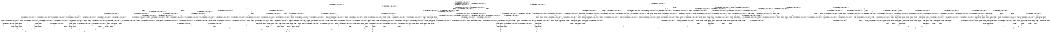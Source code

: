 digraph BCG {
size = "7, 10.5";
center = TRUE;
node [shape = circle];
0 [peripheries = 2];
0 -> 1 [label = "EX !0 !ATOMIC_EXCH_BRANCH (1, +1, TRUE, +0, 2, TRUE) !{0, 1, 2}"];
0 -> 2 [label = "EX !2 !ATOMIC_EXCH_BRANCH (1, +0, TRUE, +0, 1, TRUE) !{0, 1, 2}"];
0 -> 3 [label = "EX !1 !ATOMIC_EXCH_BRANCH (1, +0, FALSE, +0, 3, TRUE) !{0, 1, 2}"];
0 -> 4 [label = "EX !0 !ATOMIC_EXCH_BRANCH (1, +1, TRUE, +0, 2, TRUE) !{0, 1, 2}"];
1 -> 5 [label = "EX !2 !ATOMIC_EXCH_BRANCH (1, +0, TRUE, +0, 1, FALSE) !{0, 1, 2}"];
1 -> 6 [label = "EX !1 !ATOMIC_EXCH_BRANCH (1, +0, FALSE, +0, 3, FALSE) !{0, 1, 2}"];
1 -> 7 [label = "TERMINATE !0"];
2 -> 2 [label = "EX !2 !ATOMIC_EXCH_BRANCH (1, +0, TRUE, +0, 1, TRUE) !{0, 1, 2}"];
2 -> 8 [label = "EX !0 !ATOMIC_EXCH_BRANCH (1, +1, TRUE, +0, 2, TRUE) !{0, 1, 2}"];
2 -> 9 [label = "EX !1 !ATOMIC_EXCH_BRANCH (1, +0, FALSE, +0, 3, TRUE) !{0, 1, 2}"];
2 -> 10 [label = "EX !0 !ATOMIC_EXCH_BRANCH (1, +1, TRUE, +0, 2, TRUE) !{0, 1, 2}"];
3 -> 11 [label = "EX !0 !ATOMIC_EXCH_BRANCH (1, +1, TRUE, +0, 2, TRUE) !{0, 1, 2}"];
3 -> 12 [label = "EX !2 !ATOMIC_EXCH_BRANCH (1, +0, TRUE, +0, 1, TRUE) !{0, 1, 2}"];
3 -> 13 [label = "TERMINATE !1"];
3 -> 14 [label = "EX !0 !ATOMIC_EXCH_BRANCH (1, +1, TRUE, +0, 2, TRUE) !{0, 1, 2}"];
4 -> 15 [label = "EX !1 !ATOMIC_EXCH_BRANCH (1, +0, FALSE, +0, 3, FALSE) !{0, 1, 2}"];
4 -> 16 [label = "EX !2 !ATOMIC_EXCH_BRANCH (1, +0, TRUE, +0, 1, FALSE) !{0, 1, 2}"];
4 -> 17 [label = "EX !1 !ATOMIC_EXCH_BRANCH (1, +0, FALSE, +0, 3, FALSE) !{0, 1, 2}"];
4 -> 18 [label = "TERMINATE !0"];
5 -> 19 [label = "EX !1 !ATOMIC_EXCH_BRANCH (1, +0, FALSE, +0, 3, TRUE) !{0, 1, 2}"];
5 -> 20 [label = "TERMINATE !0"];
5 -> 21 [label = "TERMINATE !2"];
6 -> 22 [label = "EX !1 !ATOMIC_EXCH_BRANCH (1, +1, TRUE, +0, 3, FALSE) !{0, 1, 2}"];
6 -> 23 [label = "EX !2 !ATOMIC_EXCH_BRANCH (1, +0, TRUE, +0, 1, FALSE) !{0, 1, 2}"];
6 -> 24 [label = "TERMINATE !0"];
7 -> 25 [label = "EX !2 !ATOMIC_EXCH_BRANCH (1, +0, TRUE, +0, 1, FALSE) !{1, 2}"];
7 -> 26 [label = "EX !1 !ATOMIC_EXCH_BRANCH (1, +0, FALSE, +0, 3, FALSE) !{1, 2}"];
7 -> 27 [label = "EX !1 !ATOMIC_EXCH_BRANCH (1, +0, FALSE, +0, 3, FALSE) !{1, 2}"];
8 -> 5 [label = "EX !2 !ATOMIC_EXCH_BRANCH (1, +0, TRUE, +0, 1, FALSE) !{0, 1, 2}"];
8 -> 28 [label = "EX !1 !ATOMIC_EXCH_BRANCH (1, +0, FALSE, +0, 3, FALSE) !{0, 1, 2}"];
8 -> 29 [label = "TERMINATE !0"];
9 -> 12 [label = "EX !2 !ATOMIC_EXCH_BRANCH (1, +0, TRUE, +0, 1, TRUE) !{0, 1, 2}"];
9 -> 30 [label = "EX !0 !ATOMIC_EXCH_BRANCH (1, +1, TRUE, +0, 2, TRUE) !{0, 1, 2}"];
9 -> 31 [label = "TERMINATE !1"];
9 -> 32 [label = "EX !0 !ATOMIC_EXCH_BRANCH (1, +1, TRUE, +0, 2, TRUE) !{0, 1, 2}"];
10 -> 33 [label = "EX !1 !ATOMIC_EXCH_BRANCH (1, +0, FALSE, +0, 3, FALSE) !{0, 1, 2}"];
10 -> 16 [label = "EX !2 !ATOMIC_EXCH_BRANCH (1, +0, TRUE, +0, 1, FALSE) !{0, 1, 2}"];
10 -> 34 [label = "EX !1 !ATOMIC_EXCH_BRANCH (1, +0, FALSE, +0, 3, FALSE) !{0, 1, 2}"];
10 -> 35 [label = "TERMINATE !0"];
11 -> 36 [label = "EX !2 !ATOMIC_EXCH_BRANCH (1, +0, TRUE, +0, 1, FALSE) !{0, 1, 2}"];
11 -> 37 [label = "TERMINATE !0"];
11 -> 38 [label = "TERMINATE !1"];
12 -> 12 [label = "EX !2 !ATOMIC_EXCH_BRANCH (1, +0, TRUE, +0, 1, TRUE) !{0, 1, 2}"];
12 -> 30 [label = "EX !0 !ATOMIC_EXCH_BRANCH (1, +1, TRUE, +0, 2, TRUE) !{0, 1, 2}"];
12 -> 31 [label = "TERMINATE !1"];
12 -> 32 [label = "EX !0 !ATOMIC_EXCH_BRANCH (1, +1, TRUE, +0, 2, TRUE) !{0, 1, 2}"];
13 -> 39 [label = "EX !0 !ATOMIC_EXCH_BRANCH (1, +1, TRUE, +0, 2, TRUE) !{0, 2}"];
13 -> 40 [label = "EX !2 !ATOMIC_EXCH_BRANCH (1, +0, TRUE, +0, 1, TRUE) !{0, 2}"];
13 -> 41 [label = "EX !0 !ATOMIC_EXCH_BRANCH (1, +1, TRUE, +0, 2, TRUE) !{0, 2}"];
14 -> 42 [label = "EX !2 !ATOMIC_EXCH_BRANCH (1, +0, TRUE, +0, 1, FALSE) !{0, 1, 2}"];
14 -> 43 [label = "TERMINATE !0"];
14 -> 44 [label = "TERMINATE !1"];
15 -> 45 [label = "EX !2 !ATOMIC_EXCH_BRANCH (1, +0, TRUE, +0, 1, FALSE) !{0, 1, 2}"];
15 -> 46 [label = "EX !1 !ATOMIC_EXCH_BRANCH (1, +1, TRUE, +0, 3, FALSE) !{0, 1, 2}"];
15 -> 47 [label = "EX !2 !ATOMIC_EXCH_BRANCH (1, +0, TRUE, +0, 1, FALSE) !{0, 1, 2}"];
15 -> 48 [label = "TERMINATE !0"];
16 -> 49 [label = "EX !1 !ATOMIC_EXCH_BRANCH (1, +0, FALSE, +0, 3, TRUE) !{0, 1, 2}"];
16 -> 50 [label = "EX !1 !ATOMIC_EXCH_BRANCH (1, +0, FALSE, +0, 3, TRUE) !{0, 1, 2}"];
16 -> 51 [label = "TERMINATE !0"];
16 -> 52 [label = "TERMINATE !2"];
17 -> 46 [label = "EX !1 !ATOMIC_EXCH_BRANCH (1, +1, TRUE, +0, 3, FALSE) !{0, 1, 2}"];
17 -> 53 [label = "EX !1 !ATOMIC_EXCH_BRANCH (1, +1, TRUE, +0, 3, FALSE) !{0, 1, 2}"];
17 -> 54 [label = "EX !2 !ATOMIC_EXCH_BRANCH (1, +0, TRUE, +0, 1, FALSE) !{0, 1, 2}"];
17 -> 55 [label = "TERMINATE !0"];
18 -> 56 [label = "EX !2 !ATOMIC_EXCH_BRANCH (1, +0, TRUE, +0, 1, FALSE) !{1, 2}"];
18 -> 57 [label = "EX !1 !ATOMIC_EXCH_BRANCH (1, +0, FALSE, +0, 3, FALSE) !{1, 2}"];
19 -> 58 [label = "TERMINATE !0"];
19 -> 59 [label = "TERMINATE !2"];
19 -> 60 [label = "TERMINATE !1"];
20 -> 61 [label = "EX !1 !ATOMIC_EXCH_BRANCH (1, +0, FALSE, +0, 3, TRUE) !{1, 2}"];
20 -> 62 [label = "TERMINATE !2"];
20 -> 63 [label = "EX !1 !ATOMIC_EXCH_BRANCH (1, +0, FALSE, +0, 3, TRUE) !{1, 2}"];
21 -> 64 [label = "EX !1 !ATOMIC_EXCH_BRANCH (1, +0, FALSE, +0, 3, TRUE) !{0, 1}"];
21 -> 62 [label = "TERMINATE !0"];
22 -> 36 [label = "EX !2 !ATOMIC_EXCH_BRANCH (1, +0, TRUE, +0, 1, FALSE) !{0, 1, 2}"];
22 -> 37 [label = "TERMINATE !0"];
22 -> 38 [label = "TERMINATE !1"];
23 -> 65 [label = "EX !1 !ATOMIC_EXCH_BRANCH (1, +1, TRUE, +0, 3, TRUE) !{0, 1, 2}"];
23 -> 66 [label = "TERMINATE !0"];
23 -> 67 [label = "TERMINATE !2"];
24 -> 68 [label = "EX !1 !ATOMIC_EXCH_BRANCH (1, +1, TRUE, +0, 3, FALSE) !{1, 2}"];
24 -> 69 [label = "EX !2 !ATOMIC_EXCH_BRANCH (1, +0, TRUE, +0, 1, FALSE) !{1, 2}"];
24 -> 70 [label = "EX !1 !ATOMIC_EXCH_BRANCH (1, +1, TRUE, +0, 3, FALSE) !{1, 2}"];
25 -> 61 [label = "EX !1 !ATOMIC_EXCH_BRANCH (1, +0, FALSE, +0, 3, TRUE) !{1, 2}"];
25 -> 62 [label = "TERMINATE !2"];
25 -> 63 [label = "EX !1 !ATOMIC_EXCH_BRANCH (1, +0, FALSE, +0, 3, TRUE) !{1, 2}"];
26 -> 68 [label = "EX !1 !ATOMIC_EXCH_BRANCH (1, +1, TRUE, +0, 3, FALSE) !{1, 2}"];
26 -> 69 [label = "EX !2 !ATOMIC_EXCH_BRANCH (1, +0, TRUE, +0, 1, FALSE) !{1, 2}"];
26 -> 70 [label = "EX !1 !ATOMIC_EXCH_BRANCH (1, +1, TRUE, +0, 3, FALSE) !{1, 2}"];
27 -> 71 [label = "EX !2 !ATOMIC_EXCH_BRANCH (1, +0, TRUE, +0, 1, FALSE) !{1, 2}"];
27 -> 70 [label = "EX !1 !ATOMIC_EXCH_BRANCH (1, +1, TRUE, +0, 3, FALSE) !{1, 2}"];
27 -> 72 [label = "EX !2 !ATOMIC_EXCH_BRANCH (1, +0, TRUE, +0, 1, FALSE) !{1, 2}"];
28 -> 73 [label = "EX !1 !ATOMIC_EXCH_BRANCH (1, +1, TRUE, +0, 3, FALSE) !{0, 1, 2}"];
28 -> 23 [label = "EX !2 !ATOMIC_EXCH_BRANCH (1, +0, TRUE, +0, 1, FALSE) !{0, 1, 2}"];
28 -> 74 [label = "TERMINATE !0"];
29 -> 25 [label = "EX !2 !ATOMIC_EXCH_BRANCH (1, +0, TRUE, +0, 1, FALSE) !{1, 2}"];
29 -> 75 [label = "EX !1 !ATOMIC_EXCH_BRANCH (1, +0, FALSE, +0, 3, FALSE) !{1, 2}"];
29 -> 76 [label = "EX !1 !ATOMIC_EXCH_BRANCH (1, +0, FALSE, +0, 3, FALSE) !{1, 2}"];
30 -> 36 [label = "EX !2 !ATOMIC_EXCH_BRANCH (1, +0, TRUE, +0, 1, FALSE) !{0, 1, 2}"];
30 -> 77 [label = "TERMINATE !0"];
30 -> 78 [label = "TERMINATE !1"];
31 -> 40 [label = "EX !2 !ATOMIC_EXCH_BRANCH (1, +0, TRUE, +0, 1, TRUE) !{0, 2}"];
31 -> 79 [label = "EX !0 !ATOMIC_EXCH_BRANCH (1, +1, TRUE, +0, 2, TRUE) !{0, 2}"];
31 -> 80 [label = "EX !0 !ATOMIC_EXCH_BRANCH (1, +1, TRUE, +0, 2, TRUE) !{0, 2}"];
32 -> 42 [label = "EX !2 !ATOMIC_EXCH_BRANCH (1, +0, TRUE, +0, 1, FALSE) !{0, 1, 2}"];
32 -> 81 [label = "TERMINATE !0"];
32 -> 82 [label = "TERMINATE !1"];
33 -> 45 [label = "EX !2 !ATOMIC_EXCH_BRANCH (1, +0, TRUE, +0, 1, FALSE) !{0, 1, 2}"];
33 -> 83 [label = "EX !1 !ATOMIC_EXCH_BRANCH (1, +1, TRUE, +0, 3, FALSE) !{0, 1, 2}"];
33 -> 47 [label = "EX !2 !ATOMIC_EXCH_BRANCH (1, +0, TRUE, +0, 1, FALSE) !{0, 1, 2}"];
33 -> 84 [label = "TERMINATE !0"];
34 -> 83 [label = "EX !1 !ATOMIC_EXCH_BRANCH (1, +1, TRUE, +0, 3, FALSE) !{0, 1, 2}"];
34 -> 85 [label = "EX !1 !ATOMIC_EXCH_BRANCH (1, +1, TRUE, +0, 3, FALSE) !{0, 1, 2}"];
34 -> 54 [label = "EX !2 !ATOMIC_EXCH_BRANCH (1, +0, TRUE, +0, 1, FALSE) !{0, 1, 2}"];
34 -> 86 [label = "TERMINATE !0"];
35 -> 56 [label = "EX !2 !ATOMIC_EXCH_BRANCH (1, +0, TRUE, +0, 1, FALSE) !{1, 2}"];
35 -> 87 [label = "EX !1 !ATOMIC_EXCH_BRANCH (1, +0, FALSE, +0, 3, FALSE) !{1, 2}"];
36 -> 58 [label = "TERMINATE !0"];
36 -> 59 [label = "TERMINATE !2"];
36 -> 60 [label = "TERMINATE !1"];
37 -> 88 [label = "EX !2 !ATOMIC_EXCH_BRANCH (1, +0, TRUE, +0, 1, FALSE) !{1, 2}"];
37 -> 89 [label = "TERMINATE !1"];
38 -> 90 [label = "EX !2 !ATOMIC_EXCH_BRANCH (1, +0, TRUE, +0, 1, FALSE) !{0, 2}"];
38 -> 89 [label = "TERMINATE !0"];
39 -> 90 [label = "EX !2 !ATOMIC_EXCH_BRANCH (1, +0, TRUE, +0, 1, FALSE) !{0, 2}"];
39 -> 89 [label = "TERMINATE !0"];
40 -> 40 [label = "EX !2 !ATOMIC_EXCH_BRANCH (1, +0, TRUE, +0, 1, TRUE) !{0, 2}"];
40 -> 79 [label = "EX !0 !ATOMIC_EXCH_BRANCH (1, +1, TRUE, +0, 2, TRUE) !{0, 2}"];
40 -> 80 [label = "EX !0 !ATOMIC_EXCH_BRANCH (1, +1, TRUE, +0, 2, TRUE) !{0, 2}"];
41 -> 91 [label = "EX !2 !ATOMIC_EXCH_BRANCH (1, +0, TRUE, +0, 1, FALSE) !{0, 2}"];
41 -> 92 [label = "EX !2 !ATOMIC_EXCH_BRANCH (1, +0, TRUE, +0, 1, FALSE) !{0, 2}"];
41 -> 93 [label = "TERMINATE !0"];
42 -> 94 [label = "TERMINATE !0"];
42 -> 95 [label = "TERMINATE !2"];
42 -> 96 [label = "TERMINATE !1"];
43 -> 97 [label = "EX !2 !ATOMIC_EXCH_BRANCH (1, +0, TRUE, +0, 1, FALSE) !{1, 2}"];
43 -> 98 [label = "TERMINATE !1"];
44 -> 99 [label = "EX !2 !ATOMIC_EXCH_BRANCH (1, +0, TRUE, +0, 1, FALSE) !{0, 2}"];
44 -> 98 [label = "TERMINATE !0"];
45 -> 100 [label = "EX !1 !ATOMIC_EXCH_BRANCH (1, +1, TRUE, +0, 3, TRUE) !{0, 1, 2}"];
45 -> 101 [label = "TERMINATE !0"];
45 -> 102 [label = "TERMINATE !2"];
46 -> 103 [label = "EX !2 !ATOMIC_EXCH_BRANCH (1, +0, TRUE, +0, 1, FALSE) !{0, 1, 2}"];
46 -> 104 [label = "EX !2 !ATOMIC_EXCH_BRANCH (1, +0, TRUE, +0, 1, FALSE) !{0, 1, 2}"];
46 -> 105 [label = "TERMINATE !0"];
46 -> 106 [label = "TERMINATE !1"];
47 -> 107 [label = "EX !1 !ATOMIC_EXCH_BRANCH (1, +1, TRUE, +0, 3, TRUE) !{0, 1, 2}"];
47 -> 108 [label = "TERMINATE !0"];
47 -> 109 [label = "TERMINATE !2"];
48 -> 110 [label = "EX !1 !ATOMIC_EXCH_BRANCH (1, +1, TRUE, +0, 3, FALSE) !{1, 2}"];
48 -> 111 [label = "EX !2 !ATOMIC_EXCH_BRANCH (1, +0, TRUE, +0, 1, FALSE) !{1, 2}"];
49 -> 112 [label = "TERMINATE !0"];
49 -> 113 [label = "TERMINATE !2"];
49 -> 114 [label = "TERMINATE !1"];
50 -> 94 [label = "TERMINATE !0"];
50 -> 95 [label = "TERMINATE !2"];
50 -> 96 [label = "TERMINATE !1"];
51 -> 115 [label = "EX !1 !ATOMIC_EXCH_BRANCH (1, +0, FALSE, +0, 3, TRUE) !{1, 2}"];
51 -> 116 [label = "TERMINATE !2"];
52 -> 117 [label = "EX !1 !ATOMIC_EXCH_BRANCH (1, +0, FALSE, +0, 3, TRUE) !{0, 1}"];
52 -> 116 [label = "TERMINATE !0"];
53 -> 42 [label = "EX !2 !ATOMIC_EXCH_BRANCH (1, +0, TRUE, +0, 1, FALSE) !{0, 1, 2}"];
53 -> 43 [label = "TERMINATE !0"];
53 -> 44 [label = "TERMINATE !1"];
54 -> 107 [label = "EX !1 !ATOMIC_EXCH_BRANCH (1, +1, TRUE, +0, 3, TRUE) !{0, 1, 2}"];
54 -> 118 [label = "EX !1 !ATOMIC_EXCH_BRANCH (1, +1, TRUE, +0, 3, TRUE) !{0, 1, 2}"];
54 -> 119 [label = "TERMINATE !0"];
54 -> 120 [label = "TERMINATE !2"];
55 -> 121 [label = "EX !1 !ATOMIC_EXCH_BRANCH (1, +1, TRUE, +0, 3, FALSE) !{1, 2}"];
55 -> 122 [label = "EX !2 !ATOMIC_EXCH_BRANCH (1, +0, TRUE, +0, 1, FALSE) !{1, 2}"];
56 -> 115 [label = "EX !1 !ATOMIC_EXCH_BRANCH (1, +0, FALSE, +0, 3, TRUE) !{1, 2}"];
56 -> 116 [label = "TERMINATE !2"];
57 -> 121 [label = "EX !1 !ATOMIC_EXCH_BRANCH (1, +1, TRUE, +0, 3, FALSE) !{1, 2}"];
57 -> 122 [label = "EX !2 !ATOMIC_EXCH_BRANCH (1, +0, TRUE, +0, 1, FALSE) !{1, 2}"];
58 -> 123 [label = "TERMINATE !2"];
58 -> 124 [label = "TERMINATE !1"];
59 -> 123 [label = "TERMINATE !0"];
59 -> 125 [label = "TERMINATE !1"];
60 -> 124 [label = "TERMINATE !0"];
60 -> 125 [label = "TERMINATE !2"];
61 -> 123 [label = "TERMINATE !2"];
61 -> 124 [label = "TERMINATE !1"];
62 -> 126 [label = "EX !1 !ATOMIC_EXCH_BRANCH (1, +0, FALSE, +0, 3, TRUE) !{1}"];
62 -> 127 [label = "EX !1 !ATOMIC_EXCH_BRANCH (1, +0, FALSE, +0, 3, TRUE) !{1}"];
63 -> 128 [label = "TERMINATE !2"];
63 -> 129 [label = "TERMINATE !1"];
64 -> 123 [label = "TERMINATE !0"];
64 -> 125 [label = "TERMINATE !1"];
65 -> 130 [label = "TERMINATE !0"];
65 -> 131 [label = "TERMINATE !2"];
65 -> 132 [label = "TERMINATE !1"];
66 -> 133 [label = "EX !1 !ATOMIC_EXCH_BRANCH (1, +1, TRUE, +0, 3, TRUE) !{1, 2}"];
66 -> 134 [label = "TERMINATE !2"];
66 -> 135 [label = "EX !1 !ATOMIC_EXCH_BRANCH (1, +1, TRUE, +0, 3, TRUE) !{1, 2}"];
67 -> 136 [label = "EX !1 !ATOMIC_EXCH_BRANCH (1, +1, TRUE, +0, 3, TRUE) !{0, 1}"];
67 -> 134 [label = "TERMINATE !0"];
68 -> 88 [label = "EX !2 !ATOMIC_EXCH_BRANCH (1, +0, TRUE, +0, 1, FALSE) !{1, 2}"];
68 -> 89 [label = "TERMINATE !1"];
69 -> 133 [label = "EX !1 !ATOMIC_EXCH_BRANCH (1, +1, TRUE, +0, 3, TRUE) !{1, 2}"];
69 -> 134 [label = "TERMINATE !2"];
69 -> 135 [label = "EX !1 !ATOMIC_EXCH_BRANCH (1, +1, TRUE, +0, 3, TRUE) !{1, 2}"];
70 -> 137 [label = "EX !2 !ATOMIC_EXCH_BRANCH (1, +0, TRUE, +0, 1, FALSE) !{1, 2}"];
70 -> 138 [label = "EX !2 !ATOMIC_EXCH_BRANCH (1, +0, TRUE, +0, 1, FALSE) !{1, 2}"];
70 -> 139 [label = "TERMINATE !1"];
71 -> 140 [label = "EX !1 !ATOMIC_EXCH_BRANCH (1, +1, TRUE, +0, 3, TRUE) !{1, 2}"];
71 -> 141 [label = "TERMINATE !2"];
71 -> 135 [label = "EX !1 !ATOMIC_EXCH_BRANCH (1, +1, TRUE, +0, 3, TRUE) !{1, 2}"];
72 -> 135 [label = "EX !1 !ATOMIC_EXCH_BRANCH (1, +1, TRUE, +0, 3, TRUE) !{1, 2}"];
72 -> 142 [label = "TERMINATE !2"];
73 -> 36 [label = "EX !2 !ATOMIC_EXCH_BRANCH (1, +0, TRUE, +0, 1, FALSE) !{0, 1, 2}"];
73 -> 77 [label = "TERMINATE !0"];
73 -> 78 [label = "TERMINATE !1"];
74 -> 143 [label = "EX !1 !ATOMIC_EXCH_BRANCH (1, +1, TRUE, +0, 3, FALSE) !{1, 2}"];
74 -> 69 [label = "EX !2 !ATOMIC_EXCH_BRANCH (1, +0, TRUE, +0, 1, FALSE) !{1, 2}"];
74 -> 144 [label = "EX !1 !ATOMIC_EXCH_BRANCH (1, +1, TRUE, +0, 3, FALSE) !{1, 2}"];
75 -> 143 [label = "EX !1 !ATOMIC_EXCH_BRANCH (1, +1, TRUE, +0, 3, FALSE) !{1, 2}"];
75 -> 69 [label = "EX !2 !ATOMIC_EXCH_BRANCH (1, +0, TRUE, +0, 1, FALSE) !{1, 2}"];
75 -> 144 [label = "EX !1 !ATOMIC_EXCH_BRANCH (1, +1, TRUE, +0, 3, FALSE) !{1, 2}"];
76 -> 71 [label = "EX !2 !ATOMIC_EXCH_BRANCH (1, +0, TRUE, +0, 1, FALSE) !{1, 2}"];
76 -> 144 [label = "EX !1 !ATOMIC_EXCH_BRANCH (1, +1, TRUE, +0, 3, FALSE) !{1, 2}"];
76 -> 72 [label = "EX !2 !ATOMIC_EXCH_BRANCH (1, +0, TRUE, +0, 1, FALSE) !{1, 2}"];
77 -> 88 [label = "EX !2 !ATOMIC_EXCH_BRANCH (1, +0, TRUE, +0, 1, FALSE) !{1, 2}"];
77 -> 145 [label = "TERMINATE !1"];
78 -> 90 [label = "EX !2 !ATOMIC_EXCH_BRANCH (1, +0, TRUE, +0, 1, FALSE) !{0, 2}"];
78 -> 145 [label = "TERMINATE !0"];
79 -> 90 [label = "EX !2 !ATOMIC_EXCH_BRANCH (1, +0, TRUE, +0, 1, FALSE) !{0, 2}"];
79 -> 145 [label = "TERMINATE !0"];
80 -> 91 [label = "EX !2 !ATOMIC_EXCH_BRANCH (1, +0, TRUE, +0, 1, FALSE) !{0, 2}"];
80 -> 92 [label = "EX !2 !ATOMIC_EXCH_BRANCH (1, +0, TRUE, +0, 1, FALSE) !{0, 2}"];
80 -> 146 [label = "TERMINATE !0"];
81 -> 97 [label = "EX !2 !ATOMIC_EXCH_BRANCH (1, +0, TRUE, +0, 1, FALSE) !{1, 2}"];
81 -> 147 [label = "TERMINATE !1"];
82 -> 99 [label = "EX !2 !ATOMIC_EXCH_BRANCH (1, +0, TRUE, +0, 1, FALSE) !{0, 2}"];
82 -> 147 [label = "TERMINATE !0"];
83 -> 103 [label = "EX !2 !ATOMIC_EXCH_BRANCH (1, +0, TRUE, +0, 1, FALSE) !{0, 1, 2}"];
83 -> 104 [label = "EX !2 !ATOMIC_EXCH_BRANCH (1, +0, TRUE, +0, 1, FALSE) !{0, 1, 2}"];
83 -> 148 [label = "TERMINATE !0"];
83 -> 149 [label = "TERMINATE !1"];
84 -> 150 [label = "EX !1 !ATOMIC_EXCH_BRANCH (1, +1, TRUE, +0, 3, FALSE) !{1, 2}"];
84 -> 111 [label = "EX !2 !ATOMIC_EXCH_BRANCH (1, +0, TRUE, +0, 1, FALSE) !{1, 2}"];
85 -> 42 [label = "EX !2 !ATOMIC_EXCH_BRANCH (1, +0, TRUE, +0, 1, FALSE) !{0, 1, 2}"];
85 -> 81 [label = "TERMINATE !0"];
85 -> 82 [label = "TERMINATE !1"];
86 -> 151 [label = "EX !1 !ATOMIC_EXCH_BRANCH (1, +1, TRUE, +0, 3, FALSE) !{1, 2}"];
86 -> 122 [label = "EX !2 !ATOMIC_EXCH_BRANCH (1, +0, TRUE, +0, 1, FALSE) !{1, 2}"];
87 -> 151 [label = "EX !1 !ATOMIC_EXCH_BRANCH (1, +1, TRUE, +0, 3, FALSE) !{1, 2}"];
87 -> 122 [label = "EX !2 !ATOMIC_EXCH_BRANCH (1, +0, TRUE, +0, 1, FALSE) !{1, 2}"];
88 -> 123 [label = "TERMINATE !2"];
88 -> 124 [label = "TERMINATE !1"];
89 -> 152 [label = "EX !2 !ATOMIC_EXCH_BRANCH (1, +0, TRUE, +0, 1, FALSE) !{2}"];
89 -> 153 [label = "EX !2 !ATOMIC_EXCH_BRANCH (1, +0, TRUE, +0, 1, FALSE) !{2}"];
90 -> 124 [label = "TERMINATE !0"];
90 -> 125 [label = "TERMINATE !2"];
91 -> 154 [label = "TERMINATE !0"];
91 -> 155 [label = "TERMINATE !2"];
92 -> 156 [label = "TERMINATE !0"];
92 -> 157 [label = "TERMINATE !2"];
93 -> 158 [label = "EX !2 !ATOMIC_EXCH_BRANCH (1, +0, TRUE, +0, 1, FALSE) !{2}"];
94 -> 159 [label = "TERMINATE !2"];
94 -> 160 [label = "TERMINATE !1"];
95 -> 159 [label = "TERMINATE !0"];
95 -> 161 [label = "TERMINATE !1"];
96 -> 160 [label = "TERMINATE !0"];
96 -> 161 [label = "TERMINATE !2"];
97 -> 159 [label = "TERMINATE !2"];
97 -> 160 [label = "TERMINATE !1"];
98 -> 162 [label = "EX !2 !ATOMIC_EXCH_BRANCH (1, +0, TRUE, +0, 1, FALSE) !{2}"];
99 -> 160 [label = "TERMINATE !0"];
99 -> 161 [label = "TERMINATE !2"];
100 -> 163 [label = "TERMINATE !0"];
100 -> 164 [label = "TERMINATE !2"];
100 -> 165 [label = "TERMINATE !1"];
101 -> 166 [label = "EX !1 !ATOMIC_EXCH_BRANCH (1, +1, TRUE, +0, 3, TRUE) !{1, 2}"];
101 -> 167 [label = "TERMINATE !2"];
102 -> 168 [label = "EX !1 !ATOMIC_EXCH_BRANCH (1, +1, TRUE, +0, 3, TRUE) !{0, 1}"];
102 -> 167 [label = "TERMINATE !0"];
103 -> 169 [label = "TERMINATE !0"];
103 -> 170 [label = "TERMINATE !2"];
103 -> 171 [label = "TERMINATE !1"];
104 -> 112 [label = "TERMINATE !0"];
104 -> 113 [label = "TERMINATE !2"];
104 -> 114 [label = "TERMINATE !1"];
105 -> 172 [label = "EX !2 !ATOMIC_EXCH_BRANCH (1, +0, TRUE, +0, 1, FALSE) !{1, 2}"];
105 -> 173 [label = "TERMINATE !1"];
106 -> 174 [label = "EX !2 !ATOMIC_EXCH_BRANCH (1, +0, TRUE, +0, 1, FALSE) !{0, 2}"];
106 -> 173 [label = "TERMINATE !0"];
107 -> 175 [label = "TERMINATE !0"];
107 -> 176 [label = "TERMINATE !2"];
107 -> 177 [label = "TERMINATE !1"];
108 -> 178 [label = "EX !1 !ATOMIC_EXCH_BRANCH (1, +1, TRUE, +0, 3, TRUE) !{1, 2}"];
108 -> 179 [label = "TERMINATE !2"];
109 -> 180 [label = "EX !1 !ATOMIC_EXCH_BRANCH (1, +1, TRUE, +0, 3, TRUE) !{0, 1}"];
109 -> 179 [label = "TERMINATE !0"];
110 -> 172 [label = "EX !2 !ATOMIC_EXCH_BRANCH (1, +0, TRUE, +0, 1, FALSE) !{1, 2}"];
110 -> 173 [label = "TERMINATE !1"];
111 -> 178 [label = "EX !1 !ATOMIC_EXCH_BRANCH (1, +1, TRUE, +0, 3, TRUE) !{1, 2}"];
111 -> 179 [label = "TERMINATE !2"];
112 -> 181 [label = "TERMINATE !2"];
112 -> 182 [label = "TERMINATE !1"];
113 -> 181 [label = "TERMINATE !0"];
113 -> 183 [label = "TERMINATE !1"];
114 -> 182 [label = "TERMINATE !0"];
114 -> 183 [label = "TERMINATE !2"];
115 -> 159 [label = "TERMINATE !2"];
115 -> 160 [label = "TERMINATE !1"];
116 -> 184 [label = "EX !1 !ATOMIC_EXCH_BRANCH (1, +0, FALSE, +0, 3, TRUE) !{1}"];
117 -> 159 [label = "TERMINATE !0"];
117 -> 161 [label = "TERMINATE !1"];
118 -> 185 [label = "TERMINATE !0"];
118 -> 186 [label = "TERMINATE !2"];
118 -> 187 [label = "TERMINATE !1"];
119 -> 188 [label = "EX !1 !ATOMIC_EXCH_BRANCH (1, +1, TRUE, +0, 3, TRUE) !{1, 2}"];
119 -> 189 [label = "TERMINATE !2"];
120 -> 190 [label = "EX !1 !ATOMIC_EXCH_BRANCH (1, +1, TRUE, +0, 3, TRUE) !{0, 1}"];
120 -> 189 [label = "TERMINATE !0"];
121 -> 97 [label = "EX !2 !ATOMIC_EXCH_BRANCH (1, +0, TRUE, +0, 1, FALSE) !{1, 2}"];
121 -> 98 [label = "TERMINATE !1"];
122 -> 188 [label = "EX !1 !ATOMIC_EXCH_BRANCH (1, +1, TRUE, +0, 3, TRUE) !{1, 2}"];
122 -> 189 [label = "TERMINATE !2"];
123 -> 191 [label = "TERMINATE !1"];
124 -> 191 [label = "TERMINATE !2"];
125 -> 191 [label = "TERMINATE !0"];
126 -> 191 [label = "TERMINATE !1"];
127 -> 192 [label = "TERMINATE !1"];
128 -> 193 [label = "TERMINATE !1"];
129 -> 193 [label = "TERMINATE !2"];
130 -> 194 [label = "TERMINATE !2"];
130 -> 195 [label = "TERMINATE !1"];
131 -> 194 [label = "TERMINATE !0"];
131 -> 196 [label = "TERMINATE !1"];
132 -> 195 [label = "TERMINATE !0"];
132 -> 196 [label = "TERMINATE !2"];
133 -> 194 [label = "TERMINATE !2"];
133 -> 195 [label = "TERMINATE !1"];
134 -> 197 [label = "EX !1 !ATOMIC_EXCH_BRANCH (1, +1, TRUE, +0, 3, TRUE) !{1}"];
134 -> 198 [label = "EX !1 !ATOMIC_EXCH_BRANCH (1, +1, TRUE, +0, 3, TRUE) !{1}"];
135 -> 199 [label = "TERMINATE !2"];
135 -> 200 [label = "TERMINATE !1"];
136 -> 194 [label = "TERMINATE !0"];
136 -> 196 [label = "TERMINATE !1"];
137 -> 201 [label = "TERMINATE !2"];
137 -> 202 [label = "TERMINATE !1"];
138 -> 128 [label = "TERMINATE !2"];
138 -> 129 [label = "TERMINATE !1"];
139 -> 203 [label = "EX !2 !ATOMIC_EXCH_BRANCH (1, +0, TRUE, +0, 1, FALSE) !{2}"];
140 -> 204 [label = "TERMINATE !2"];
140 -> 205 [label = "TERMINATE !1"];
141 -> 206 [label = "EX !1 !ATOMIC_EXCH_BRANCH (1, +1, TRUE, +0, 3, TRUE) !{1}"];
142 -> 207 [label = "EX !1 !ATOMIC_EXCH_BRANCH (1, +1, TRUE, +0, 3, TRUE) !{1}"];
143 -> 88 [label = "EX !2 !ATOMIC_EXCH_BRANCH (1, +0, TRUE, +0, 1, FALSE) !{1, 2}"];
143 -> 145 [label = "TERMINATE !1"];
144 -> 137 [label = "EX !2 !ATOMIC_EXCH_BRANCH (1, +0, TRUE, +0, 1, FALSE) !{1, 2}"];
144 -> 138 [label = "EX !2 !ATOMIC_EXCH_BRANCH (1, +0, TRUE, +0, 1, FALSE) !{1, 2}"];
144 -> 208 [label = "TERMINATE !1"];
145 -> 152 [label = "EX !2 !ATOMIC_EXCH_BRANCH (1, +0, TRUE, +0, 1, FALSE) !{2}"];
145 -> 153 [label = "EX !2 !ATOMIC_EXCH_BRANCH (1, +0, TRUE, +0, 1, FALSE) !{2}"];
146 -> 158 [label = "EX !2 !ATOMIC_EXCH_BRANCH (1, +0, TRUE, +0, 1, FALSE) !{2}"];
147 -> 162 [label = "EX !2 !ATOMIC_EXCH_BRANCH (1, +0, TRUE, +0, 1, FALSE) !{2}"];
148 -> 172 [label = "EX !2 !ATOMIC_EXCH_BRANCH (1, +0, TRUE, +0, 1, FALSE) !{1, 2}"];
148 -> 209 [label = "TERMINATE !1"];
149 -> 174 [label = "EX !2 !ATOMIC_EXCH_BRANCH (1, +0, TRUE, +0, 1, FALSE) !{0, 2}"];
149 -> 209 [label = "TERMINATE !0"];
150 -> 172 [label = "EX !2 !ATOMIC_EXCH_BRANCH (1, +0, TRUE, +0, 1, FALSE) !{1, 2}"];
150 -> 209 [label = "TERMINATE !1"];
151 -> 97 [label = "EX !2 !ATOMIC_EXCH_BRANCH (1, +0, TRUE, +0, 1, FALSE) !{1, 2}"];
151 -> 147 [label = "TERMINATE !1"];
152 -> 191 [label = "TERMINATE !2"];
153 -> 210 [label = "TERMINATE !2"];
154 -> 211 [label = "TERMINATE !2"];
155 -> 211 [label = "TERMINATE !0"];
156 -> 212 [label = "TERMINATE !2"];
157 -> 212 [label = "TERMINATE !0"];
158 -> 212 [label = "TERMINATE !2"];
159 -> 213 [label = "TERMINATE !1"];
160 -> 213 [label = "TERMINATE !2"];
161 -> 213 [label = "TERMINATE !0"];
162 -> 213 [label = "TERMINATE !2"];
163 -> 214 [label = "TERMINATE !2"];
163 -> 215 [label = "TERMINATE !1"];
164 -> 214 [label = "TERMINATE !0"];
164 -> 216 [label = "TERMINATE !1"];
165 -> 215 [label = "TERMINATE !0"];
165 -> 216 [label = "TERMINATE !2"];
166 -> 214 [label = "TERMINATE !2"];
166 -> 215 [label = "TERMINATE !1"];
167 -> 217 [label = "EX !1 !ATOMIC_EXCH_BRANCH (1, +1, TRUE, +0, 3, TRUE) !{1}"];
168 -> 214 [label = "TERMINATE !0"];
168 -> 216 [label = "TERMINATE !1"];
169 -> 218 [label = "TERMINATE !2"];
169 -> 219 [label = "TERMINATE !1"];
170 -> 218 [label = "TERMINATE !0"];
170 -> 220 [label = "TERMINATE !1"];
171 -> 219 [label = "TERMINATE !0"];
171 -> 220 [label = "TERMINATE !2"];
172 -> 181 [label = "TERMINATE !2"];
172 -> 182 [label = "TERMINATE !1"];
173 -> 221 [label = "EX !2 !ATOMIC_EXCH_BRANCH (1, +0, TRUE, +0, 1, FALSE) !{2}"];
174 -> 182 [label = "TERMINATE !0"];
174 -> 183 [label = "TERMINATE !2"];
175 -> 222 [label = "TERMINATE !2"];
175 -> 223 [label = "TERMINATE !1"];
176 -> 222 [label = "TERMINATE !0"];
176 -> 224 [label = "TERMINATE !1"];
177 -> 223 [label = "TERMINATE !0"];
177 -> 224 [label = "TERMINATE !2"];
178 -> 222 [label = "TERMINATE !2"];
178 -> 223 [label = "TERMINATE !1"];
179 -> 225 [label = "EX !1 !ATOMIC_EXCH_BRANCH (1, +1, TRUE, +0, 3, TRUE) !{1}"];
180 -> 222 [label = "TERMINATE !0"];
180 -> 224 [label = "TERMINATE !1"];
181 -> 226 [label = "TERMINATE !1"];
182 -> 226 [label = "TERMINATE !2"];
183 -> 226 [label = "TERMINATE !0"];
184 -> 213 [label = "TERMINATE !1"];
185 -> 227 [label = "TERMINATE !2"];
185 -> 228 [label = "TERMINATE !1"];
186 -> 227 [label = "TERMINATE !0"];
186 -> 229 [label = "TERMINATE !1"];
187 -> 228 [label = "TERMINATE !0"];
187 -> 229 [label = "TERMINATE !2"];
188 -> 227 [label = "TERMINATE !2"];
188 -> 228 [label = "TERMINATE !1"];
189 -> 230 [label = "EX !1 !ATOMIC_EXCH_BRANCH (1, +1, TRUE, +0, 3, TRUE) !{1}"];
190 -> 227 [label = "TERMINATE !0"];
190 -> 229 [label = "TERMINATE !1"];
191 -> 231 [label = "exit"];
192 -> 232 [label = "exit"];
193 -> 233 [label = "exit"];
194 -> 234 [label = "TERMINATE !1"];
195 -> 234 [label = "TERMINATE !2"];
196 -> 234 [label = "TERMINATE !0"];
197 -> 234 [label = "TERMINATE !1"];
198 -> 235 [label = "TERMINATE !1"];
199 -> 236 [label = "TERMINATE !1"];
200 -> 236 [label = "TERMINATE !2"];
201 -> 237 [label = "TERMINATE !1"];
202 -> 237 [label = "TERMINATE !2"];
203 -> 193 [label = "TERMINATE !2"];
204 -> 238 [label = "TERMINATE !1"];
205 -> 238 [label = "TERMINATE !2"];
206 -> 238 [label = "TERMINATE !1"];
207 -> 236 [label = "TERMINATE !1"];
208 -> 203 [label = "EX !2 !ATOMIC_EXCH_BRANCH (1, +0, TRUE, +0, 1, FALSE) !{2}"];
209 -> 221 [label = "EX !2 !ATOMIC_EXCH_BRANCH (1, +0, TRUE, +0, 1, FALSE) !{2}"];
210 -> 239 [label = "exit"];
211 -> 240 [label = "exit"];
212 -> 241 [label = "exit"];
213 -> 242 [label = "exit"];
214 -> 243 [label = "TERMINATE !1"];
215 -> 243 [label = "TERMINATE !2"];
216 -> 243 [label = "TERMINATE !0"];
217 -> 243 [label = "TERMINATE !1"];
218 -> 244 [label = "TERMINATE !1"];
219 -> 244 [label = "TERMINATE !2"];
220 -> 244 [label = "TERMINATE !0"];
221 -> 226 [label = "TERMINATE !2"];
222 -> 245 [label = "TERMINATE !1"];
223 -> 245 [label = "TERMINATE !2"];
224 -> 245 [label = "TERMINATE !0"];
225 -> 245 [label = "TERMINATE !1"];
226 -> 246 [label = "exit"];
227 -> 247 [label = "TERMINATE !1"];
228 -> 247 [label = "TERMINATE !2"];
229 -> 247 [label = "TERMINATE !0"];
230 -> 247 [label = "TERMINATE !1"];
234 -> 231 [label = "exit"];
235 -> 232 [label = "exit"];
236 -> 233 [label = "exit"];
237 -> 248 [label = "exit"];
238 -> 248 [label = "exit"];
243 -> 249 [label = "exit"];
244 -> 249 [label = "exit"];
245 -> 246 [label = "exit"];
247 -> 242 [label = "exit"];
}
